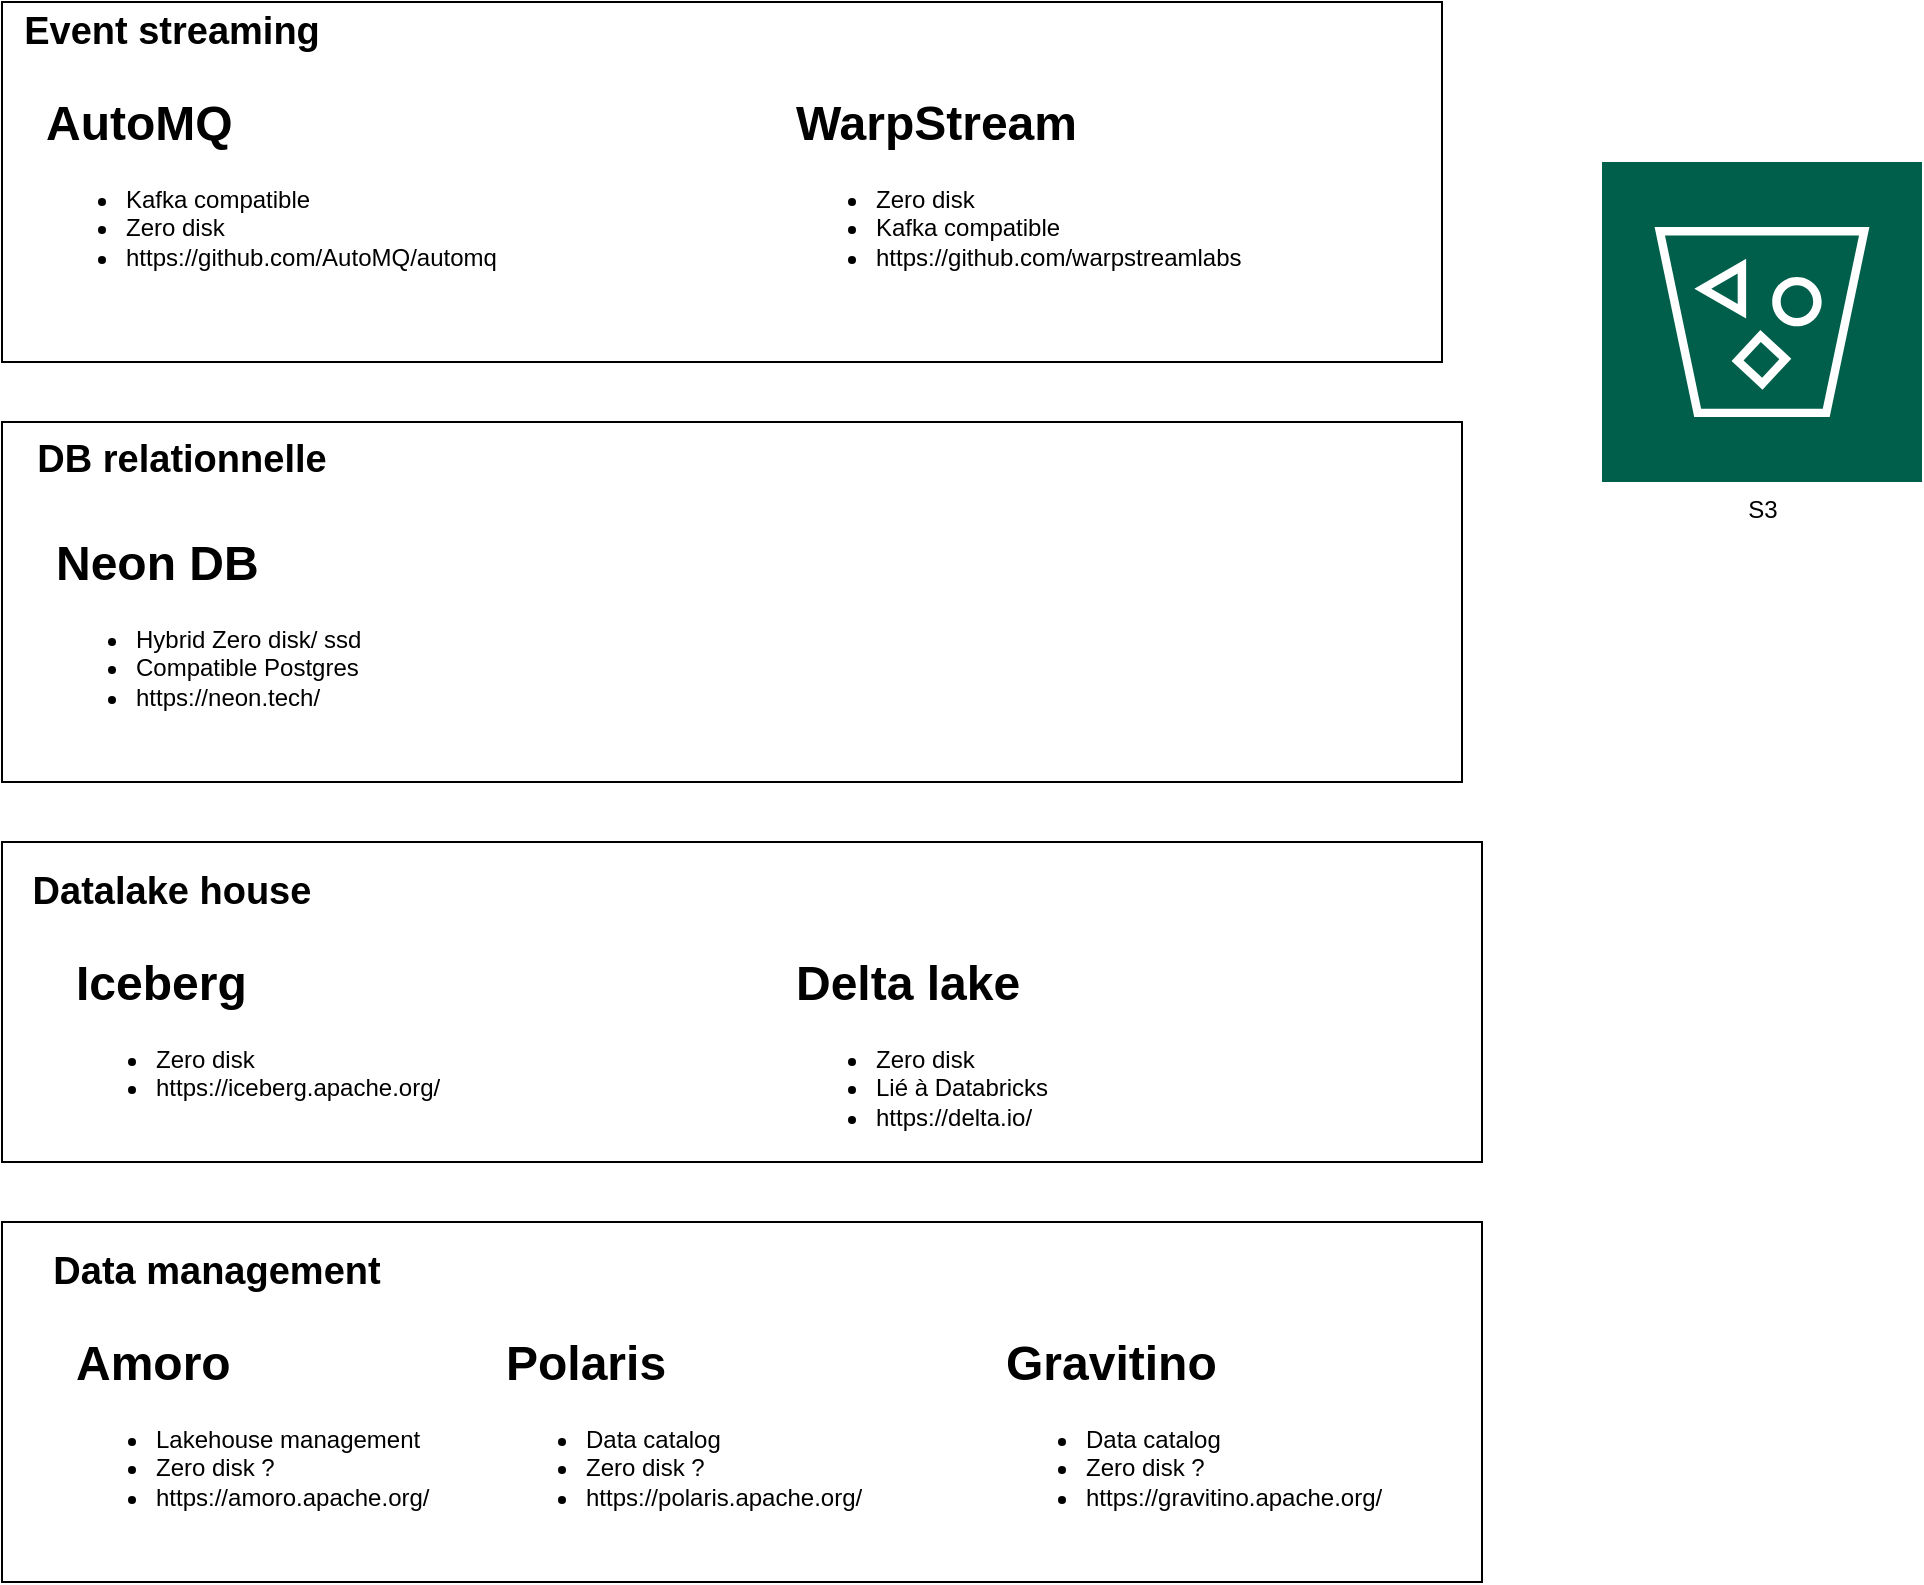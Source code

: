 <mxfile version="26.2.5">
  <diagram name="Page-1" id="kbuYXMddShDO73vHORQ9">
    <mxGraphModel dx="1428" dy="731" grid="1" gridSize="10" guides="1" tooltips="1" connect="1" arrows="1" fold="1" page="1" pageScale="1" pageWidth="1169" pageHeight="827" math="0" shadow="0">
      <root>
        <mxCell id="0" />
        <mxCell id="1" parent="0" />
        <mxCell id="-GWlWYutQ0PuFY-TOrcu-1" value="" style="rounded=0;whiteSpace=wrap;html=1;" vertex="1" parent="1">
          <mxGeometry x="190" y="50" width="720" height="180" as="geometry" />
        </mxCell>
        <mxCell id="-GWlWYutQ0PuFY-TOrcu-2" value="" style="rounded=0;whiteSpace=wrap;html=1;" vertex="1" parent="1">
          <mxGeometry x="190" y="260" width="730" height="180" as="geometry" />
        </mxCell>
        <mxCell id="-GWlWYutQ0PuFY-TOrcu-3" value="&lt;font style=&quot;font-size: 19px;&quot;&gt;&lt;b&gt;Event streaming&lt;/b&gt;&lt;/font&gt;" style="text;html=1;align=center;verticalAlign=middle;whiteSpace=wrap;rounded=0;" vertex="1" parent="1">
          <mxGeometry x="200" y="50" width="150" height="30" as="geometry" />
        </mxCell>
        <mxCell id="-GWlWYutQ0PuFY-TOrcu-4" value="S3" style="sketch=0;pointerEvents=1;shadow=0;dashed=0;html=1;strokeColor=none;fillColor=#005F4B;labelPosition=center;verticalLabelPosition=bottom;verticalAlign=top;align=center;outlineConnect=0;shape=mxgraph.veeam2.s3_compatible;" vertex="1" parent="1">
          <mxGeometry x="990" y="130" width="160" height="160" as="geometry" />
        </mxCell>
        <mxCell id="-GWlWYutQ0PuFY-TOrcu-5" value="&lt;h1 style=&quot;margin-top: 0px;&quot;&gt;AutoMQ&lt;/h1&gt;&lt;ul&gt;&lt;li&gt;Kafka compatible&lt;/li&gt;&lt;li&gt;Zero disk&lt;/li&gt;&lt;li&gt;https://github.com/AutoMQ/automq&lt;/li&gt;&lt;/ul&gt;" style="text;html=1;whiteSpace=wrap;overflow=hidden;rounded=0;" vertex="1" parent="1">
          <mxGeometry x="210" y="90" width="240" height="120" as="geometry" />
        </mxCell>
        <mxCell id="-GWlWYutQ0PuFY-TOrcu-7" value="&lt;h1 style=&quot;margin-top: 0px;&quot;&gt;WarpStream&lt;/h1&gt;&lt;ul&gt;&lt;li&gt;Zero disk&lt;/li&gt;&lt;li&gt;Kafka compatible&lt;/li&gt;&lt;li&gt;https://github.com/warpstreamlabs&lt;br&gt;&lt;/li&gt;&lt;/ul&gt;" style="text;html=1;whiteSpace=wrap;overflow=hidden;rounded=0;" vertex="1" parent="1">
          <mxGeometry x="585" y="90" width="235" height="120" as="geometry" />
        </mxCell>
        <mxCell id="-GWlWYutQ0PuFY-TOrcu-9" value="&lt;font style=&quot;font-size: 19px;&quot;&gt;&lt;b&gt;DB relationnelle&lt;br&gt;&lt;/b&gt;&lt;/font&gt;" style="text;html=1;align=center;verticalAlign=middle;whiteSpace=wrap;rounded=0;" vertex="1" parent="1">
          <mxGeometry x="205" y="264" width="150" height="30" as="geometry" />
        </mxCell>
        <mxCell id="-GWlWYutQ0PuFY-TOrcu-10" value="&lt;h1 style=&quot;margin-top: 0px;&quot;&gt;Neon DB&lt;br&gt;&lt;/h1&gt;&lt;ul&gt;&lt;li&gt;Hybrid Zero disk/ ssd&lt;br&gt;&lt;/li&gt;&lt;li&gt;Compatible Postgres&lt;/li&gt;&lt;li&gt;https://neon.tech/&lt;br&gt;&lt;/li&gt;&lt;/ul&gt;" style="text;html=1;whiteSpace=wrap;overflow=hidden;rounded=0;" vertex="1" parent="1">
          <mxGeometry x="215" y="310" width="180" height="110" as="geometry" />
        </mxCell>
        <mxCell id="-GWlWYutQ0PuFY-TOrcu-11" value="" style="rounded=0;whiteSpace=wrap;html=1;" vertex="1" parent="1">
          <mxGeometry x="190" y="470" width="740" height="160" as="geometry" />
        </mxCell>
        <mxCell id="-GWlWYutQ0PuFY-TOrcu-12" value="&lt;font style=&quot;font-size: 19px;&quot;&gt;&lt;b&gt;Datalake house&lt;br&gt;&lt;/b&gt;&lt;/font&gt;" style="text;html=1;align=center;verticalAlign=middle;whiteSpace=wrap;rounded=0;" vertex="1" parent="1">
          <mxGeometry x="200" y="480" width="150" height="30" as="geometry" />
        </mxCell>
        <mxCell id="-GWlWYutQ0PuFY-TOrcu-13" value="&lt;h1 style=&quot;margin-top: 0px;&quot;&gt;Delta lake&lt;br&gt;&lt;/h1&gt;&lt;ul&gt;&lt;li&gt;Zero disk&lt;/li&gt;&lt;li&gt;Lié à Databricks&lt;br&gt;&lt;/li&gt;&lt;li&gt;https://delta.io/&lt;br&gt;&lt;/li&gt;&lt;/ul&gt;" style="text;html=1;whiteSpace=wrap;overflow=hidden;rounded=0;" vertex="1" parent="1">
          <mxGeometry x="585" y="520" width="200" height="100" as="geometry" />
        </mxCell>
        <mxCell id="-GWlWYutQ0PuFY-TOrcu-16" value="&lt;h1 style=&quot;margin-top: 0px;&quot;&gt;Iceberg&lt;br&gt;&lt;/h1&gt;&lt;ul&gt;&lt;li&gt;Zero disk&lt;/li&gt;&lt;li&gt;https://iceberg.apache.org/&lt;br&gt;&lt;/li&gt;&lt;/ul&gt;" style="text;html=1;whiteSpace=wrap;overflow=hidden;rounded=0;" vertex="1" parent="1">
          <mxGeometry x="225" y="520" width="200" height="100" as="geometry" />
        </mxCell>
        <mxCell id="-GWlWYutQ0PuFY-TOrcu-17" value="" style="rounded=0;whiteSpace=wrap;html=1;" vertex="1" parent="1">
          <mxGeometry x="190" y="660" width="740" height="180" as="geometry" />
        </mxCell>
        <mxCell id="-GWlWYutQ0PuFY-TOrcu-18" value="&lt;font style=&quot;font-size: 19px;&quot;&gt;&lt;b&gt;Data management&lt;br&gt;&lt;/b&gt;&lt;/font&gt;" style="text;html=1;align=center;verticalAlign=middle;whiteSpace=wrap;rounded=0;" vertex="1" parent="1">
          <mxGeometry x="205" y="670" width="185" height="30" as="geometry" />
        </mxCell>
        <mxCell id="-GWlWYutQ0PuFY-TOrcu-19" value="&lt;h1 style=&quot;margin-top: 0px;&quot;&gt;Amoro&lt;br&gt;&lt;/h1&gt;&lt;ul&gt;&lt;li&gt;Lakehouse management&lt;br&gt;&lt;/li&gt;&lt;li&gt;Zero disk ?&lt;br&gt;&lt;/li&gt;&lt;li&gt;https://amoro.apache.org/&lt;br&gt;&lt;/li&gt;&lt;/ul&gt;" style="text;html=1;whiteSpace=wrap;overflow=hidden;rounded=0;" vertex="1" parent="1">
          <mxGeometry x="225" y="710" width="200" height="100" as="geometry" />
        </mxCell>
        <mxCell id="-GWlWYutQ0PuFY-TOrcu-20" value="&lt;h1 style=&quot;margin-top: 0px;&quot;&gt;Polaris&lt;br&gt;&lt;/h1&gt;&lt;ul&gt;&lt;li&gt;Data catalog&lt;br&gt;&lt;/li&gt;&lt;li&gt;Zero disk ?&lt;br&gt;&lt;/li&gt;&lt;li&gt;https://polaris.apache.org/&lt;/li&gt;&lt;/ul&gt;" style="text;html=1;whiteSpace=wrap;overflow=hidden;rounded=0;" vertex="1" parent="1">
          <mxGeometry x="440" y="710" width="200" height="100" as="geometry" />
        </mxCell>
        <mxCell id="-GWlWYutQ0PuFY-TOrcu-21" value="&lt;h1 style=&quot;margin-top: 0px;&quot;&gt;Gravitino&lt;br&gt;&lt;/h1&gt;&lt;ul&gt;&lt;li&gt;Data catalog&lt;br&gt;&lt;/li&gt;&lt;li&gt;Zero disk ?&lt;br&gt;&lt;/li&gt;&lt;li&gt;https://gravitino.apache.org/&lt;br&gt;&lt;/li&gt;&lt;/ul&gt;" style="text;html=1;whiteSpace=wrap;overflow=hidden;rounded=0;" vertex="1" parent="1">
          <mxGeometry x="690" y="710" width="200" height="100" as="geometry" />
        </mxCell>
      </root>
    </mxGraphModel>
  </diagram>
</mxfile>
